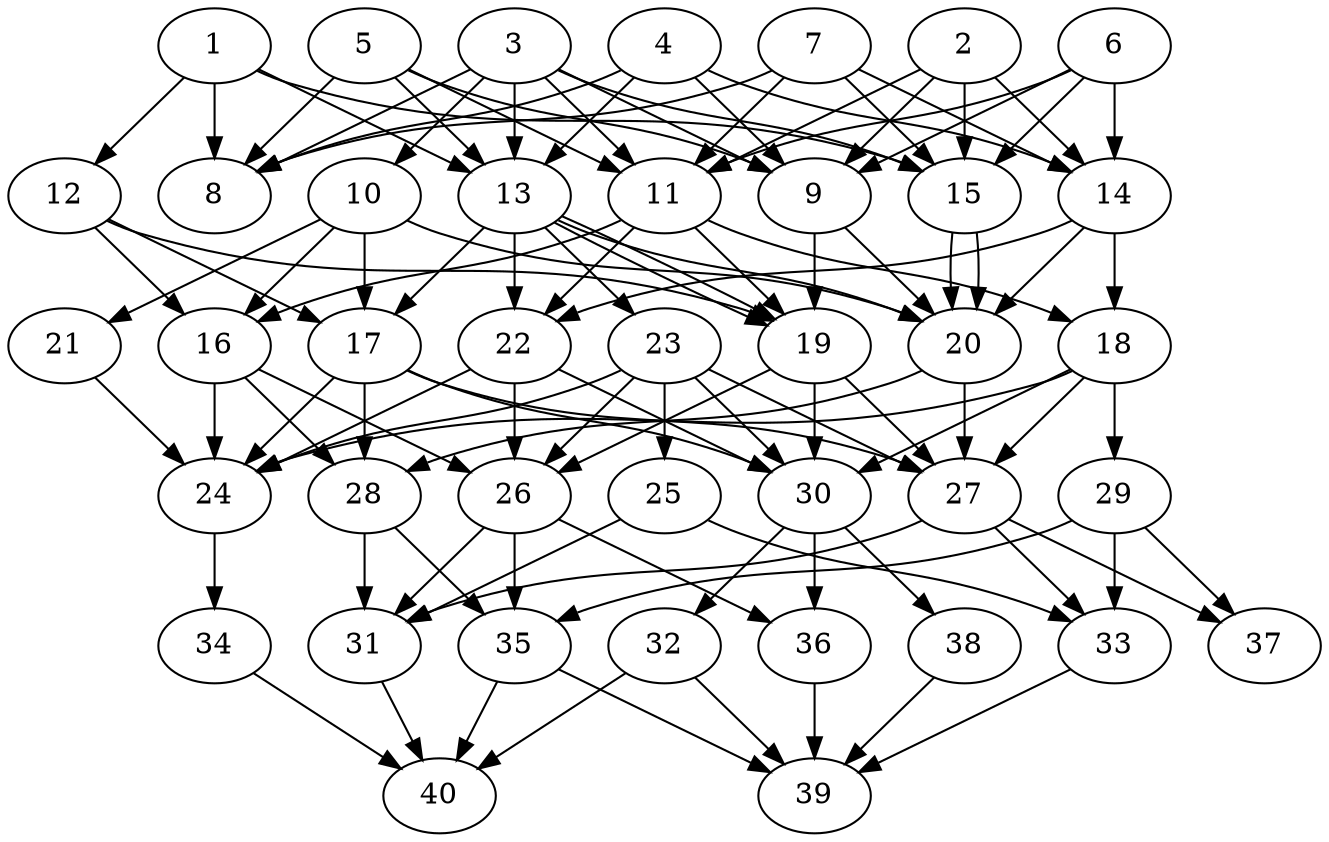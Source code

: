 // DAG automatically generated by daggen at Thu Oct  3 14:06:49 2019
// ./daggen --dot -n 40 --ccr 0.4 --fat 0.5 --regular 0.5 --density 0.7 --mindata 5242880 --maxdata 52428800 
digraph G {
  1 [size="50373120", alpha="0.08", expect_size="20149248"] 
  1 -> 8 [size ="20149248"]
  1 -> 12 [size ="20149248"]
  1 -> 13 [size ="20149248"]
  1 -> 15 [size ="20149248"]
  2 [size="74641920", alpha="0.11", expect_size="29856768"] 
  2 -> 9 [size ="29856768"]
  2 -> 11 [size ="29856768"]
  2 -> 14 [size ="29856768"]
  2 -> 15 [size ="29856768"]
  3 [size="102428160", alpha="0.03", expect_size="40971264"] 
  3 -> 8 [size ="40971264"]
  3 -> 9 [size ="40971264"]
  3 -> 10 [size ="40971264"]
  3 -> 11 [size ="40971264"]
  3 -> 13 [size ="40971264"]
  3 -> 15 [size ="40971264"]
  4 [size="56033280", alpha="0.05", expect_size="22413312"] 
  4 -> 8 [size ="22413312"]
  4 -> 9 [size ="22413312"]
  4 -> 13 [size ="22413312"]
  4 -> 14 [size ="22413312"]
  5 [size="25943040", alpha="0.01", expect_size="10377216"] 
  5 -> 8 [size ="10377216"]
  5 -> 9 [size ="10377216"]
  5 -> 11 [size ="10377216"]
  5 -> 13 [size ="10377216"]
  6 [size="130634240", alpha="0.09", expect_size="52253696"] 
  6 -> 9 [size ="52253696"]
  6 -> 11 [size ="52253696"]
  6 -> 14 [size ="52253696"]
  6 -> 15 [size ="52253696"]
  7 [size="66910720", alpha="0.18", expect_size="26764288"] 
  7 -> 8 [size ="26764288"]
  7 -> 11 [size ="26764288"]
  7 -> 14 [size ="26764288"]
  7 -> 15 [size ="26764288"]
  8 [size="105500160", alpha="0.06", expect_size="42200064"] 
  9 [size="23572480", alpha="0.05", expect_size="9428992"] 
  9 -> 19 [size ="9428992"]
  9 -> 20 [size ="9428992"]
  10 [size="130726400", alpha="0.04", expect_size="52290560"] 
  10 -> 16 [size ="52290560"]
  10 -> 17 [size ="52290560"]
  10 -> 20 [size ="52290560"]
  10 -> 21 [size ="52290560"]
  11 [size="60723200", alpha="0.09", expect_size="24289280"] 
  11 -> 16 [size ="24289280"]
  11 -> 18 [size ="24289280"]
  11 -> 19 [size ="24289280"]
  11 -> 22 [size ="24289280"]
  12 [size="105436160", alpha="0.04", expect_size="42174464"] 
  12 -> 16 [size ="42174464"]
  12 -> 17 [size ="42174464"]
  12 -> 19 [size ="42174464"]
  13 [size="49653760", alpha="0.05", expect_size="19861504"] 
  13 -> 17 [size ="19861504"]
  13 -> 19 [size ="19861504"]
  13 -> 19 [size ="19861504"]
  13 -> 20 [size ="19861504"]
  13 -> 22 [size ="19861504"]
  13 -> 23 [size ="19861504"]
  14 [size="68904960", alpha="0.15", expect_size="27561984"] 
  14 -> 18 [size ="27561984"]
  14 -> 20 [size ="27561984"]
  14 -> 22 [size ="27561984"]
  15 [size="98165760", alpha="0.05", expect_size="39266304"] 
  15 -> 20 [size ="39266304"]
  15 -> 20 [size ="39266304"]
  16 [size="104079360", alpha="0.17", expect_size="41631744"] 
  16 -> 24 [size ="41631744"]
  16 -> 26 [size ="41631744"]
  16 -> 28 [size ="41631744"]
  17 [size="39482880", alpha="0.16", expect_size="15793152"] 
  17 -> 24 [size ="15793152"]
  17 -> 27 [size ="15793152"]
  17 -> 28 [size ="15793152"]
  17 -> 30 [size ="15793152"]
  18 [size="26380800", alpha="0.05", expect_size="10552320"] 
  18 -> 24 [size ="10552320"]
  18 -> 27 [size ="10552320"]
  18 -> 29 [size ="10552320"]
  18 -> 30 [size ="10552320"]
  19 [size="59540480", alpha="0.10", expect_size="23816192"] 
  19 -> 26 [size ="23816192"]
  19 -> 27 [size ="23816192"]
  19 -> 30 [size ="23816192"]
  20 [size="88855040", alpha="0.10", expect_size="35542016"] 
  20 -> 27 [size ="35542016"]
  20 -> 28 [size ="35542016"]
  21 [size="112701440", alpha="0.16", expect_size="45080576"] 
  21 -> 24 [size ="45080576"]
  22 [size="47511040", alpha="0.12", expect_size="19004416"] 
  22 -> 24 [size ="19004416"]
  22 -> 26 [size ="19004416"]
  22 -> 30 [size ="19004416"]
  23 [size="72430080", alpha="0.04", expect_size="28972032"] 
  23 -> 24 [size ="28972032"]
  23 -> 25 [size ="28972032"]
  23 -> 26 [size ="28972032"]
  23 -> 27 [size ="28972032"]
  23 -> 30 [size ="28972032"]
  24 [size="99156480", alpha="0.03", expect_size="39662592"] 
  24 -> 34 [size ="39662592"]
  25 [size="67351040", alpha="0.05", expect_size="26940416"] 
  25 -> 31 [size ="26940416"]
  25 -> 33 [size ="26940416"]
  26 [size="99051520", alpha="0.06", expect_size="39620608"] 
  26 -> 31 [size ="39620608"]
  26 -> 35 [size ="39620608"]
  26 -> 36 [size ="39620608"]
  27 [size="79457280", alpha="0.16", expect_size="31782912"] 
  27 -> 31 [size ="31782912"]
  27 -> 33 [size ="31782912"]
  27 -> 37 [size ="31782912"]
  28 [size="54607360", alpha="0.02", expect_size="21842944"] 
  28 -> 31 [size ="21842944"]
  28 -> 35 [size ="21842944"]
  29 [size="86039040", alpha="0.10", expect_size="34415616"] 
  29 -> 33 [size ="34415616"]
  29 -> 35 [size ="34415616"]
  29 -> 37 [size ="34415616"]
  30 [size="24396800", alpha="0.18", expect_size="9758720"] 
  30 -> 32 [size ="9758720"]
  30 -> 36 [size ="9758720"]
  30 -> 38 [size ="9758720"]
  31 [size="80483840", alpha="0.14", expect_size="32193536"] 
  31 -> 40 [size ="32193536"]
  32 [size="55633920", alpha="0.05", expect_size="22253568"] 
  32 -> 39 [size ="22253568"]
  32 -> 40 [size ="22253568"]
  33 [size="129349120", alpha="0.03", expect_size="51739648"] 
  33 -> 39 [size ="51739648"]
  34 [size="37056000", alpha="0.10", expect_size="14822400"] 
  34 -> 40 [size ="14822400"]
  35 [size="57615360", alpha="0.12", expect_size="23046144"] 
  35 -> 39 [size ="23046144"]
  35 -> 40 [size ="23046144"]
  36 [size="85898240", alpha="0.09", expect_size="34359296"] 
  36 -> 39 [size ="34359296"]
  37 [size="121466880", alpha="0.10", expect_size="48586752"] 
  38 [size="100165120", alpha="0.14", expect_size="40066048"] 
  38 -> 39 [size ="40066048"]
  39 [size="114383360", alpha="0.05", expect_size="45753344"] 
  40 [size="56624640", alpha="0.10", expect_size="22649856"] 
}

